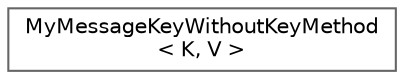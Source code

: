 digraph "类继承关系图"
{
 // LATEX_PDF_SIZE
  bgcolor="transparent";
  edge [fontname=Helvetica,fontsize=10,labelfontname=Helvetica,labelfontsize=10];
  node [fontname=Helvetica,fontsize=10,shape=box,height=0.2,width=0.4];
  rankdir="LR";
  Node0 [id="Node000000",label="MyMessageKeyWithoutKeyMethod\l\< K, V \>",height=0.2,width=0.4,color="grey40", fillcolor="white", style="filled",URL="$struct_my_message_key_without_key_method.html",tooltip=" "];
}
